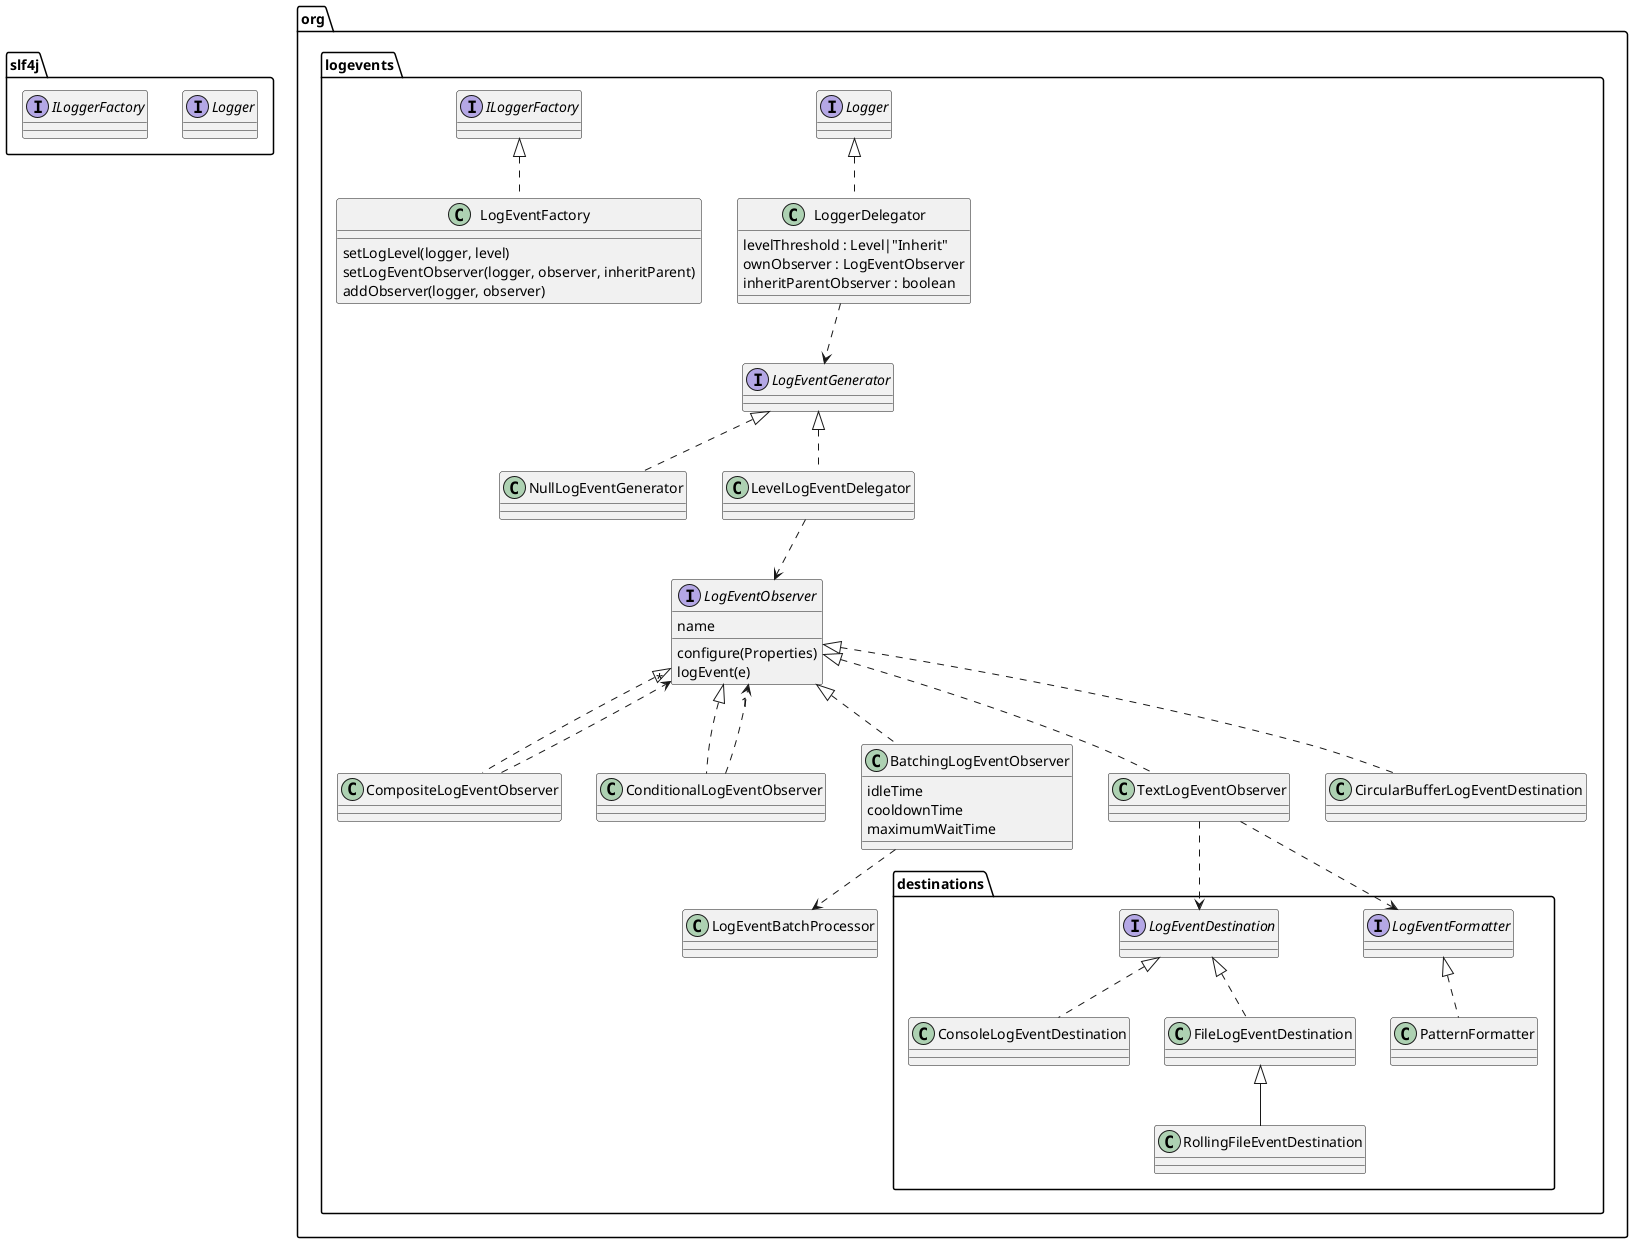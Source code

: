 @startuml

package "slf4j" {
  interface Logger
  interface ILoggerFactory
}

package "org.logevents" {

	class LoggerDelegator implements Logger {
	  levelThreshold : Level|"Inherit"
	  ownObserver : LogEventObserver
	  inheritParentObserver : boolean
	}
	
	class LogEventFactory implements ILoggerFactory {
	  setLogLevel(logger, level)
	  setLogEventObserver(logger, observer, inheritParent)
	  addObserver(logger, observer)
	}
	
	interface LogEventGenerator
	LoggerDelegator ..> LogEventGenerator
	
	class NullLogEventGenerator implements LogEventGenerator
	class LevelLogEventDelegator implements LogEventGenerator
	
	interface LogEventObserver {
	  name
	  configure(Properties)
	  logEvent(e)
	}
	LevelLogEventDelegator ..> LogEventObserver
	
	class CompositeLogEventObserver implements LogEventObserver
	class ConditionalLogEventObserver implements LogEventObserver
	class BatchingLogEventObserver implements LogEventObserver {
	  idleTime
	  cooldownTime
	  maximumWaitTime
	}
	class TextLogEventObserver implements LogEventObserver
	class CircularBufferLogEventDestination implements LogEventObserver
	CompositeLogEventObserver ..> "*" LogEventObserver
	ConditionalLogEventObserver ..> "1" LogEventObserver
	
	
	package "destinations" {
		interface LogEventFormatter
		TextLogEventObserver ..> LogEventFormatter
		class PatternFormatter implements LogEventFormatter
		
		interface LogEventDestination
		TextLogEventObserver ..> LogEventDestination

		class ConsoleLogEventDestination implements LogEventDestination
		class FileLogEventDestination implements LogEventDestination
		class RollingFileEventDestination extends FileLogEventDestination
	}
	
	class LogEventBatchProcessor
	BatchingLogEventObserver ..> LogEventBatchProcessor

}
	
@enduml
